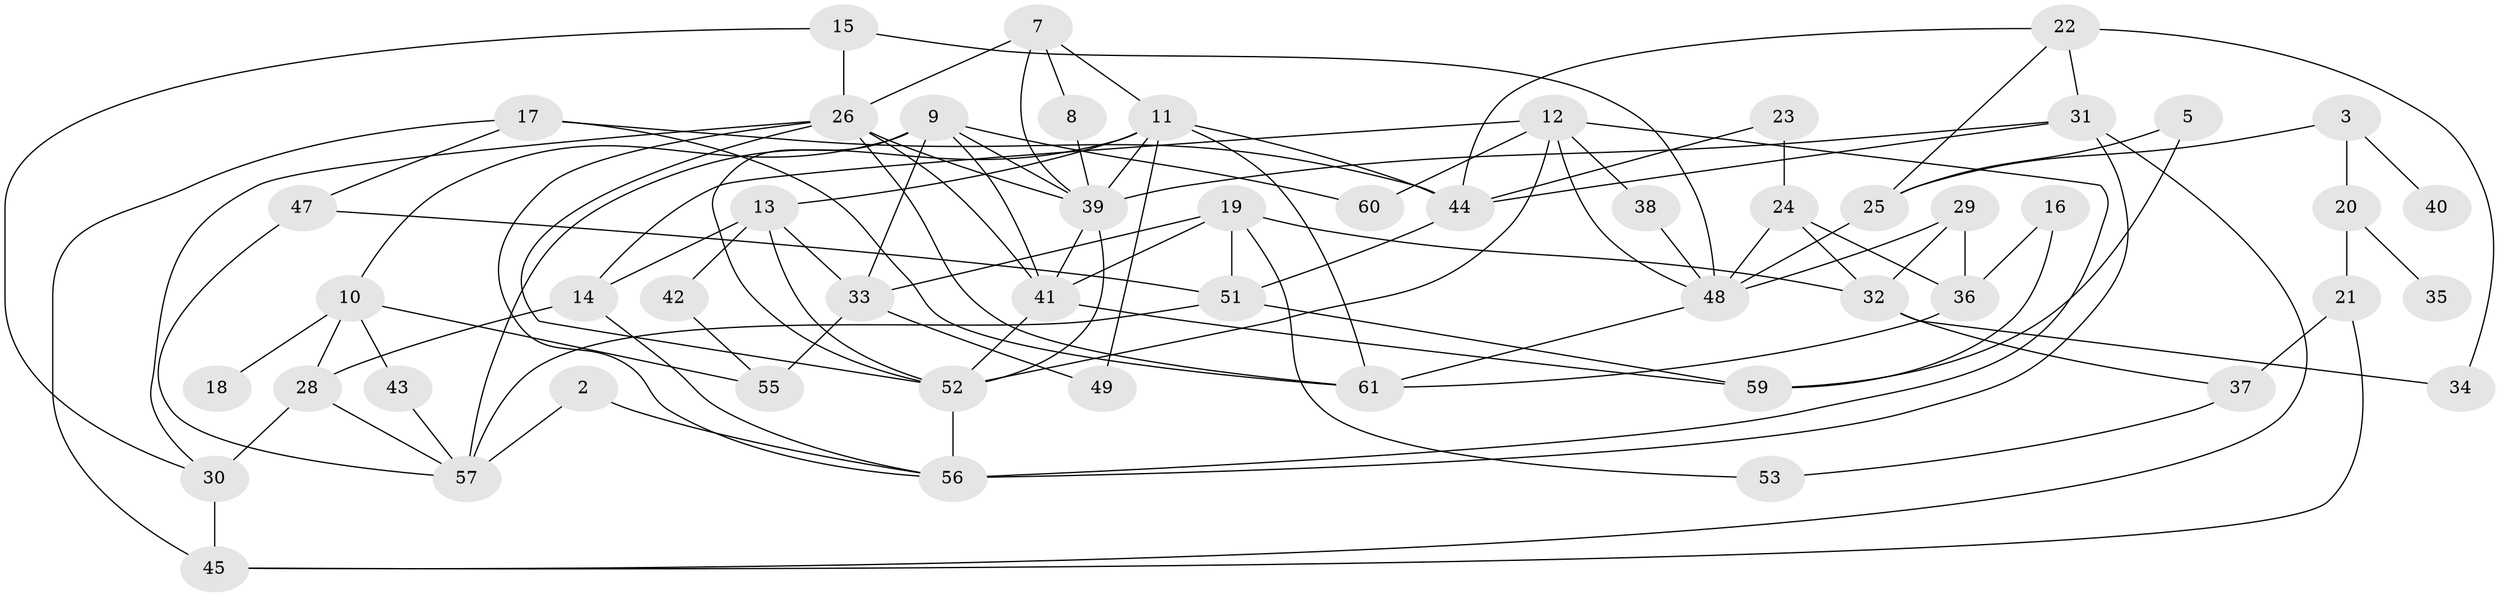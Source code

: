 // original degree distribution, {6: 0.06557377049180328, 4: 0.14754098360655737, 3: 0.28688524590163933, 5: 0.05737704918032787, 0: 0.05737704918032787, 2: 0.20491803278688525, 1: 0.16393442622950818, 7: 0.01639344262295082}
// Generated by graph-tools (version 1.1) at 2025/00/03/09/25 03:00:44]
// undirected, 53 vertices, 104 edges
graph export_dot {
graph [start="1"]
  node [color=gray90,style=filled];
  2;
  3;
  5;
  7;
  8;
  9;
  10;
  11;
  12;
  13;
  14;
  15;
  16;
  17;
  18;
  19;
  20;
  21;
  22;
  23;
  24;
  25;
  26;
  28;
  29;
  30;
  31;
  32;
  33;
  34;
  35;
  36;
  37;
  38;
  39;
  40;
  41;
  42;
  43;
  44;
  45;
  47;
  48;
  49;
  51;
  52;
  53;
  55;
  56;
  57;
  59;
  60;
  61;
  2 -- 56 [weight=1.0];
  2 -- 57 [weight=1.0];
  3 -- 20 [weight=1.0];
  3 -- 25 [weight=1.0];
  3 -- 40 [weight=1.0];
  5 -- 25 [weight=1.0];
  5 -- 59 [weight=1.0];
  7 -- 8 [weight=1.0];
  7 -- 11 [weight=1.0];
  7 -- 26 [weight=1.0];
  7 -- 39 [weight=1.0];
  8 -- 39 [weight=1.0];
  9 -- 10 [weight=1.0];
  9 -- 33 [weight=1.0];
  9 -- 39 [weight=1.0];
  9 -- 41 [weight=1.0];
  9 -- 52 [weight=1.0];
  9 -- 60 [weight=1.0];
  10 -- 18 [weight=1.0];
  10 -- 28 [weight=1.0];
  10 -- 43 [weight=1.0];
  10 -- 55 [weight=1.0];
  11 -- 13 [weight=1.0];
  11 -- 39 [weight=2.0];
  11 -- 44 [weight=1.0];
  11 -- 49 [weight=1.0];
  11 -- 57 [weight=2.0];
  11 -- 61 [weight=1.0];
  12 -- 14 [weight=1.0];
  12 -- 38 [weight=1.0];
  12 -- 48 [weight=1.0];
  12 -- 52 [weight=1.0];
  12 -- 56 [weight=1.0];
  12 -- 60 [weight=1.0];
  13 -- 14 [weight=1.0];
  13 -- 33 [weight=1.0];
  13 -- 42 [weight=1.0];
  13 -- 52 [weight=1.0];
  14 -- 28 [weight=1.0];
  14 -- 56 [weight=1.0];
  15 -- 26 [weight=1.0];
  15 -- 30 [weight=1.0];
  15 -- 48 [weight=1.0];
  16 -- 36 [weight=1.0];
  16 -- 59 [weight=1.0];
  17 -- 44 [weight=1.0];
  17 -- 45 [weight=1.0];
  17 -- 47 [weight=1.0];
  17 -- 61 [weight=1.0];
  19 -- 32 [weight=1.0];
  19 -- 33 [weight=1.0];
  19 -- 41 [weight=1.0];
  19 -- 51 [weight=1.0];
  19 -- 53 [weight=1.0];
  20 -- 21 [weight=1.0];
  20 -- 35 [weight=1.0];
  21 -- 37 [weight=1.0];
  21 -- 45 [weight=1.0];
  22 -- 25 [weight=1.0];
  22 -- 31 [weight=1.0];
  22 -- 34 [weight=1.0];
  22 -- 44 [weight=1.0];
  23 -- 24 [weight=1.0];
  23 -- 44 [weight=1.0];
  24 -- 32 [weight=1.0];
  24 -- 36 [weight=1.0];
  24 -- 48 [weight=1.0];
  25 -- 48 [weight=1.0];
  26 -- 30 [weight=1.0];
  26 -- 39 [weight=2.0];
  26 -- 41 [weight=1.0];
  26 -- 52 [weight=1.0];
  26 -- 56 [weight=1.0];
  26 -- 61 [weight=1.0];
  28 -- 30 [weight=1.0];
  28 -- 57 [weight=1.0];
  29 -- 32 [weight=1.0];
  29 -- 36 [weight=1.0];
  29 -- 48 [weight=1.0];
  30 -- 45 [weight=2.0];
  31 -- 39 [weight=1.0];
  31 -- 44 [weight=1.0];
  31 -- 45 [weight=1.0];
  31 -- 56 [weight=2.0];
  32 -- 34 [weight=1.0];
  32 -- 37 [weight=1.0];
  33 -- 49 [weight=1.0];
  33 -- 55 [weight=1.0];
  36 -- 61 [weight=1.0];
  37 -- 53 [weight=1.0];
  38 -- 48 [weight=1.0];
  39 -- 41 [weight=1.0];
  39 -- 52 [weight=1.0];
  41 -- 52 [weight=1.0];
  41 -- 59 [weight=1.0];
  42 -- 55 [weight=1.0];
  43 -- 57 [weight=1.0];
  44 -- 51 [weight=1.0];
  47 -- 51 [weight=1.0];
  47 -- 57 [weight=1.0];
  48 -- 61 [weight=1.0];
  51 -- 57 [weight=1.0];
  51 -- 59 [weight=1.0];
  52 -- 56 [weight=1.0];
}
